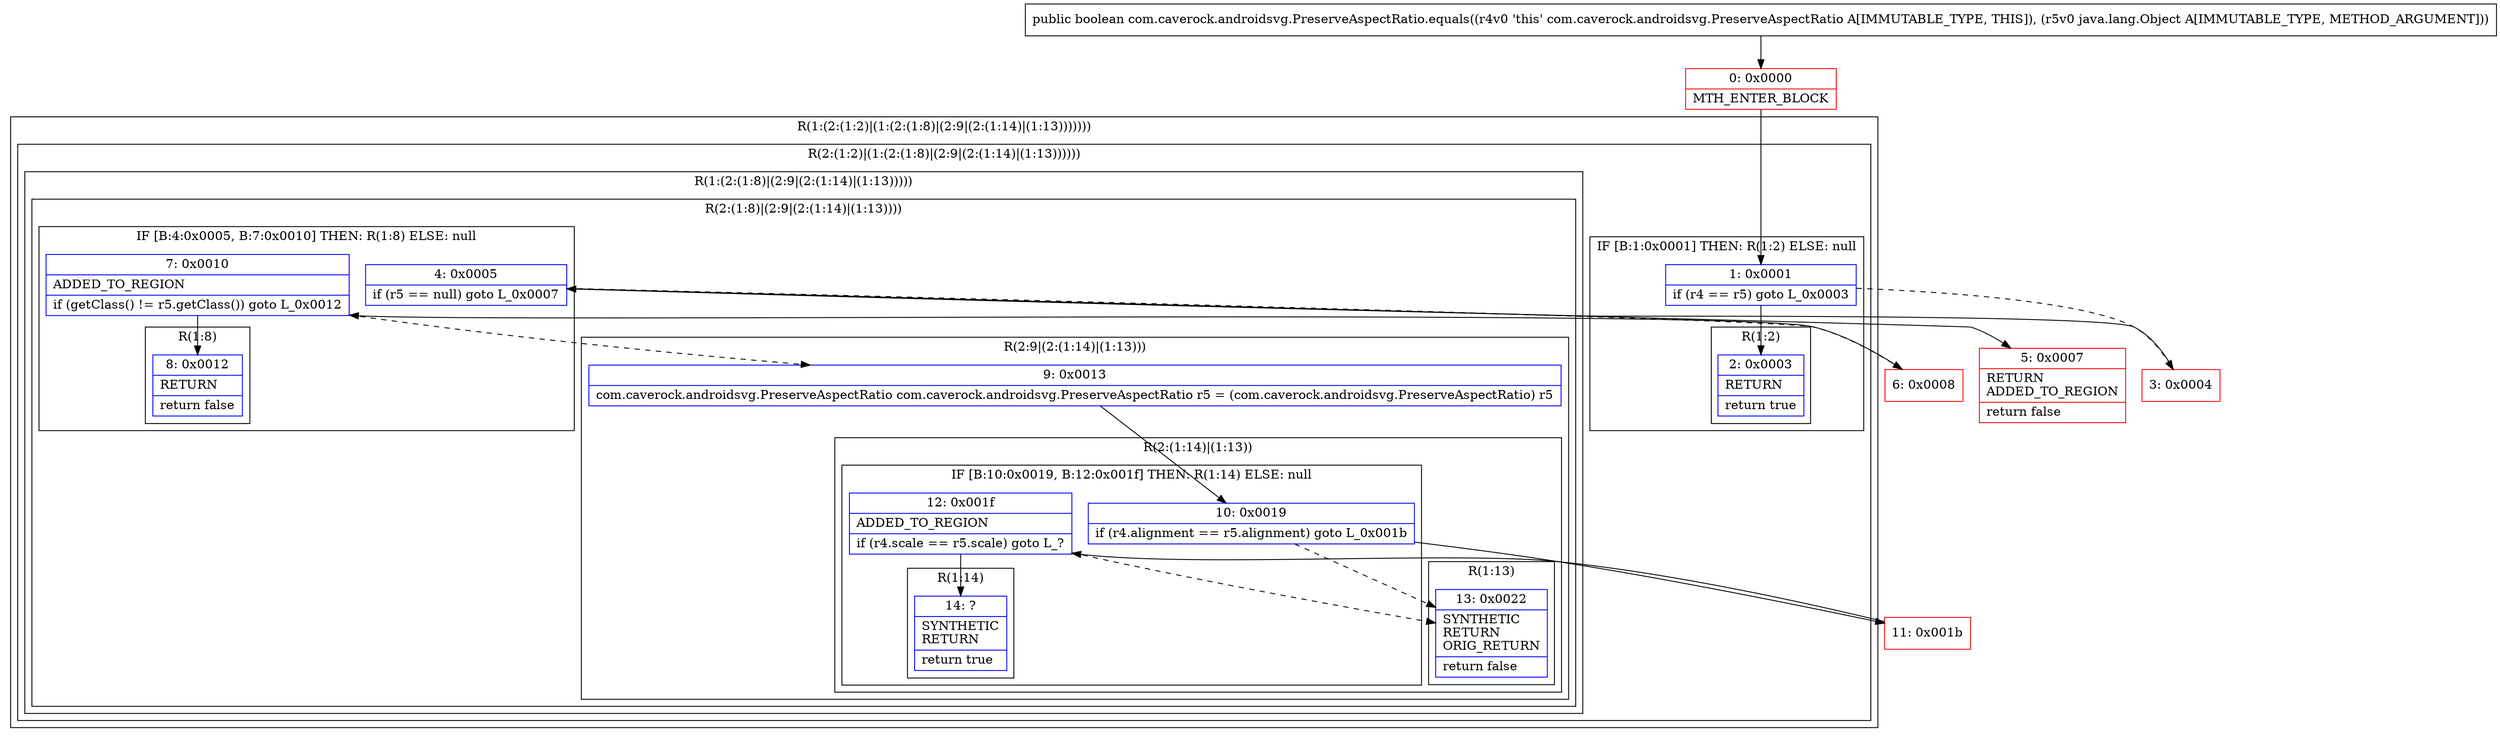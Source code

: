 digraph "CFG forcom.caverock.androidsvg.PreserveAspectRatio.equals(Ljava\/lang\/Object;)Z" {
subgraph cluster_Region_1892928431 {
label = "R(1:(2:(1:2)|(1:(2:(1:8)|(2:9|(2:(1:14)|(1:13)))))))";
node [shape=record,color=blue];
subgraph cluster_Region_329862079 {
label = "R(2:(1:2)|(1:(2:(1:8)|(2:9|(2:(1:14)|(1:13))))))";
node [shape=record,color=blue];
subgraph cluster_IfRegion_385293612 {
label = "IF [B:1:0x0001] THEN: R(1:2) ELSE: null";
node [shape=record,color=blue];
Node_1 [shape=record,label="{1\:\ 0x0001|if (r4 == r5) goto L_0x0003\l}"];
subgraph cluster_Region_868301386 {
label = "R(1:2)";
node [shape=record,color=blue];
Node_2 [shape=record,label="{2\:\ 0x0003|RETURN\l|return true\l}"];
}
}
subgraph cluster_Region_1562444078 {
label = "R(1:(2:(1:8)|(2:9|(2:(1:14)|(1:13)))))";
node [shape=record,color=blue];
subgraph cluster_Region_67915142 {
label = "R(2:(1:8)|(2:9|(2:(1:14)|(1:13))))";
node [shape=record,color=blue];
subgraph cluster_IfRegion_708591190 {
label = "IF [B:4:0x0005, B:7:0x0010] THEN: R(1:8) ELSE: null";
node [shape=record,color=blue];
Node_4 [shape=record,label="{4\:\ 0x0005|if (r5 == null) goto L_0x0007\l}"];
Node_7 [shape=record,label="{7\:\ 0x0010|ADDED_TO_REGION\l|if (getClass() != r5.getClass()) goto L_0x0012\l}"];
subgraph cluster_Region_269832753 {
label = "R(1:8)";
node [shape=record,color=blue];
Node_8 [shape=record,label="{8\:\ 0x0012|RETURN\l|return false\l}"];
}
}
subgraph cluster_Region_301587627 {
label = "R(2:9|(2:(1:14)|(1:13)))";
node [shape=record,color=blue];
Node_9 [shape=record,label="{9\:\ 0x0013|com.caverock.androidsvg.PreserveAspectRatio com.caverock.androidsvg.PreserveAspectRatio r5 = (com.caverock.androidsvg.PreserveAspectRatio) r5\l}"];
subgraph cluster_Region_1164450156 {
label = "R(2:(1:14)|(1:13))";
node [shape=record,color=blue];
subgraph cluster_IfRegion_1083513407 {
label = "IF [B:10:0x0019, B:12:0x001f] THEN: R(1:14) ELSE: null";
node [shape=record,color=blue];
Node_10 [shape=record,label="{10\:\ 0x0019|if (r4.alignment == r5.alignment) goto L_0x001b\l}"];
Node_12 [shape=record,label="{12\:\ 0x001f|ADDED_TO_REGION\l|if (r4.scale == r5.scale) goto L_?\l}"];
subgraph cluster_Region_602807354 {
label = "R(1:14)";
node [shape=record,color=blue];
Node_14 [shape=record,label="{14\:\ ?|SYNTHETIC\lRETURN\l|return true\l}"];
}
}
subgraph cluster_Region_1751865503 {
label = "R(1:13)";
node [shape=record,color=blue];
Node_13 [shape=record,label="{13\:\ 0x0022|SYNTHETIC\lRETURN\lORIG_RETURN\l|return false\l}"];
}
}
}
}
}
}
}
Node_0 [shape=record,color=red,label="{0\:\ 0x0000|MTH_ENTER_BLOCK\l}"];
Node_3 [shape=record,color=red,label="{3\:\ 0x0004}"];
Node_5 [shape=record,color=red,label="{5\:\ 0x0007|RETURN\lADDED_TO_REGION\l|return false\l}"];
Node_6 [shape=record,color=red,label="{6\:\ 0x0008}"];
Node_11 [shape=record,color=red,label="{11\:\ 0x001b}"];
MethodNode[shape=record,label="{public boolean com.caverock.androidsvg.PreserveAspectRatio.equals((r4v0 'this' com.caverock.androidsvg.PreserveAspectRatio A[IMMUTABLE_TYPE, THIS]), (r5v0 java.lang.Object A[IMMUTABLE_TYPE, METHOD_ARGUMENT])) }"];
MethodNode -> Node_0;
Node_1 -> Node_2;
Node_1 -> Node_3[style=dashed];
Node_4 -> Node_5;
Node_4 -> Node_6[style=dashed];
Node_7 -> Node_8;
Node_7 -> Node_9[style=dashed];
Node_9 -> Node_10;
Node_10 -> Node_11;
Node_10 -> Node_13[style=dashed];
Node_12 -> Node_13[style=dashed];
Node_12 -> Node_14;
Node_0 -> Node_1;
Node_3 -> Node_4;
Node_6 -> Node_7;
Node_11 -> Node_12;
}

